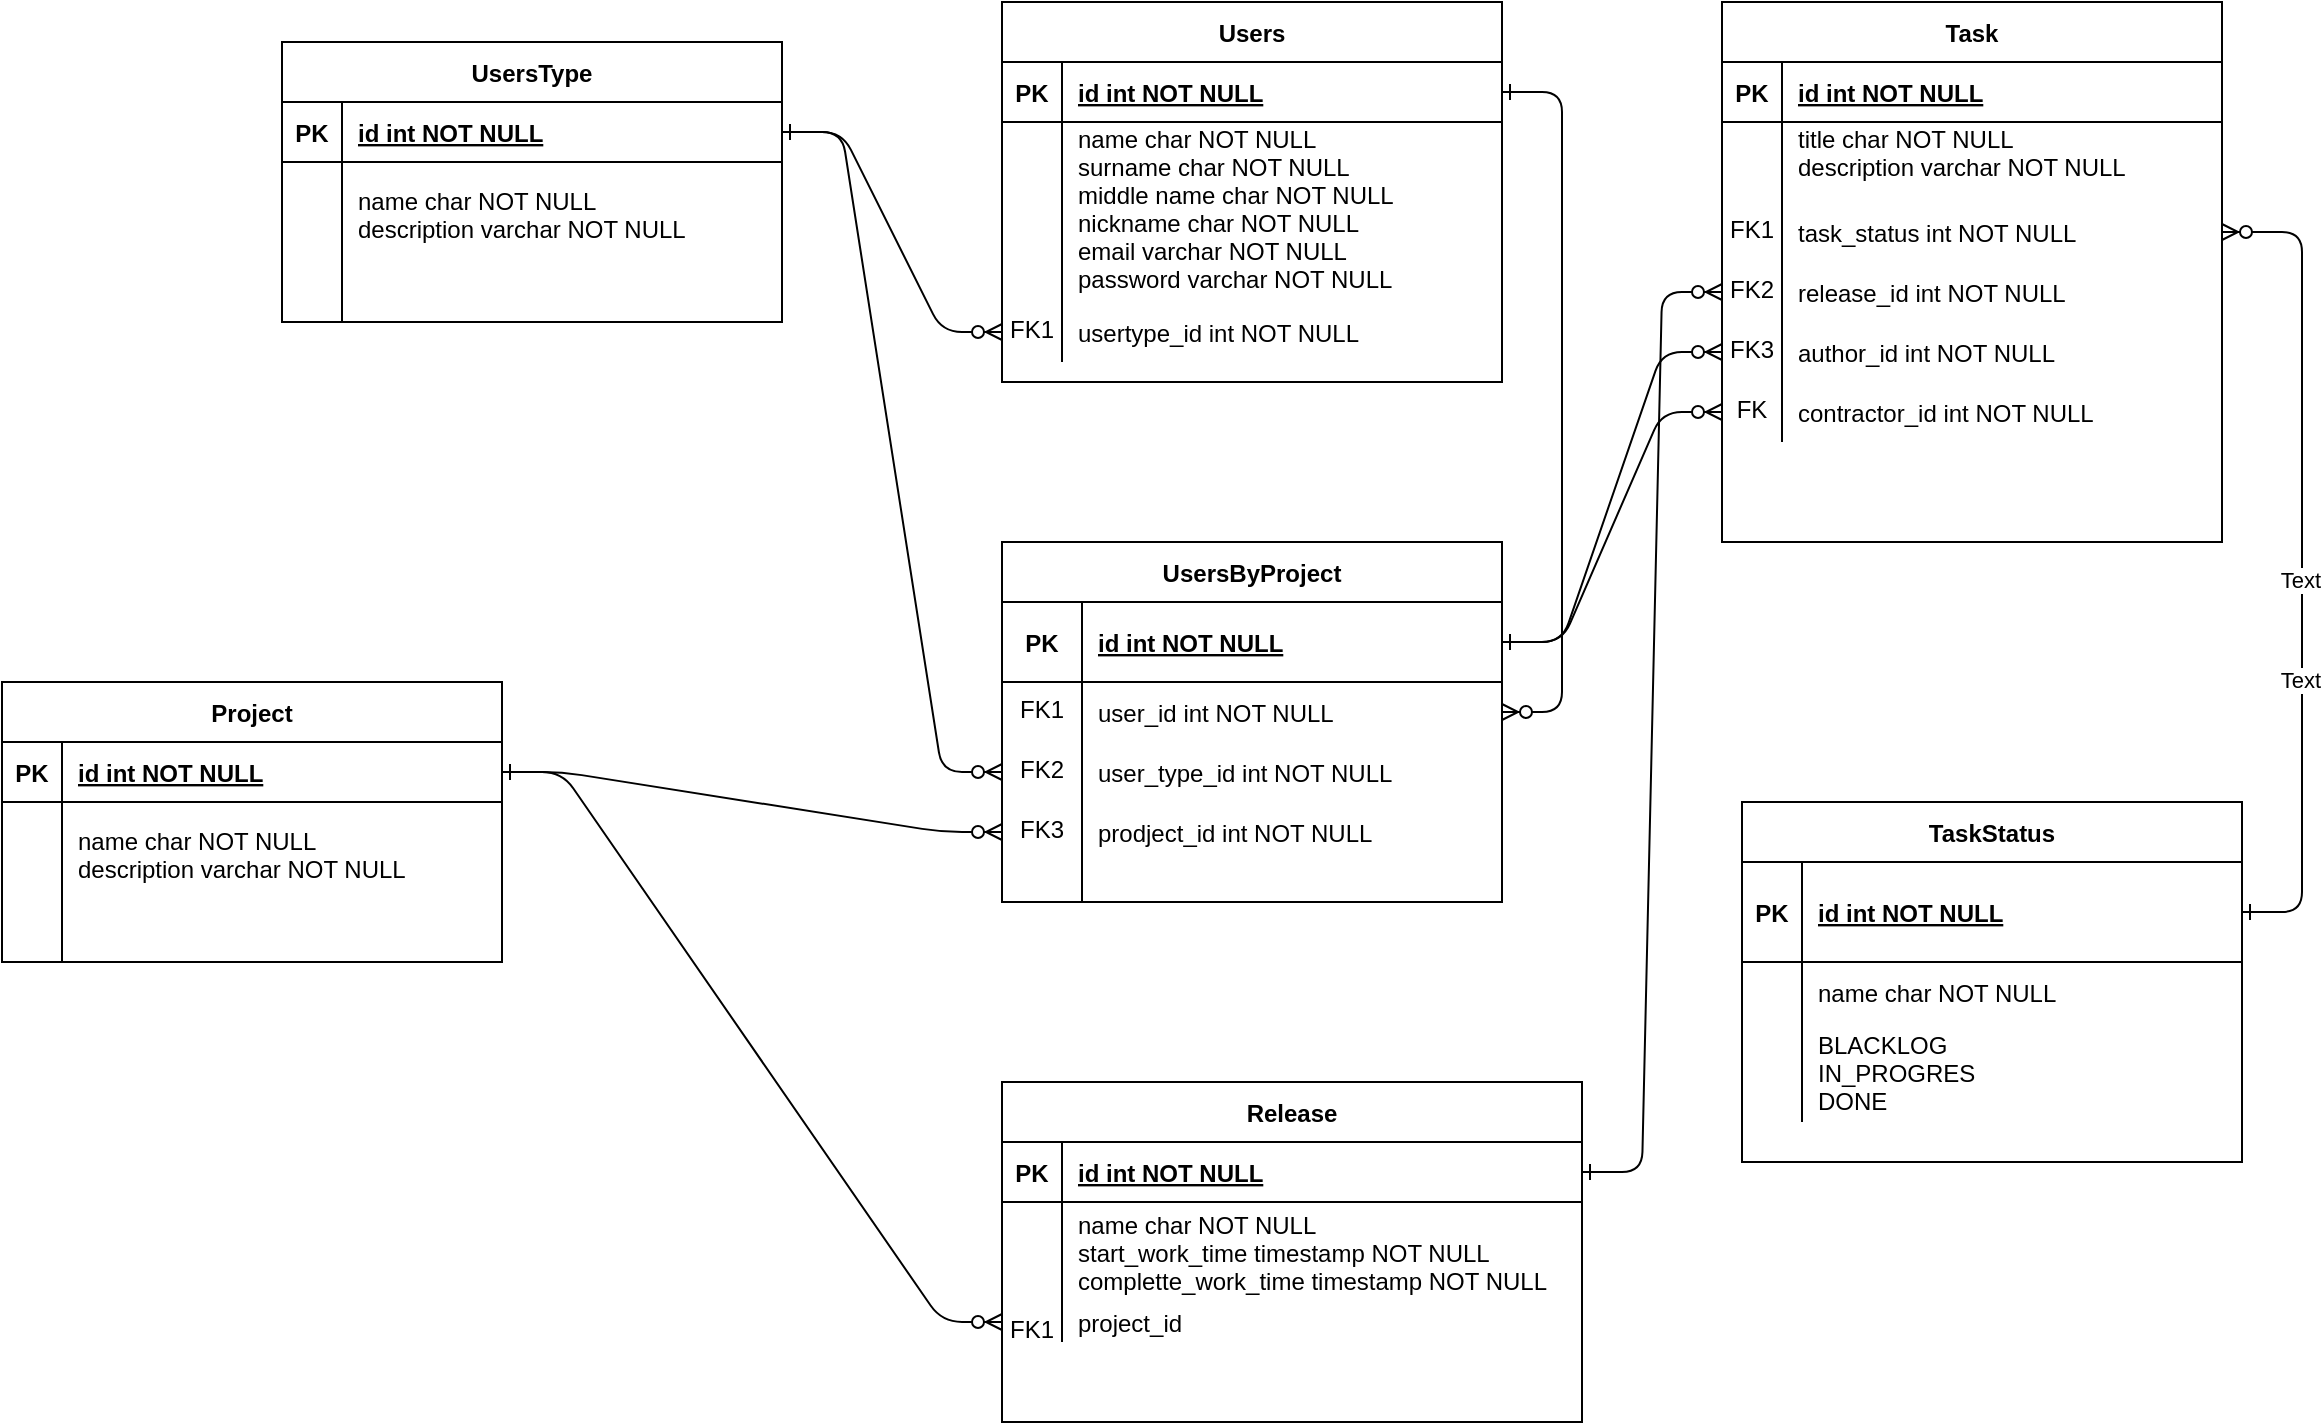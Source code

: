<mxfile version="15.4.0" type="device"><diagram id="R2lEEEUBdFMjLlhIrx00" name="Page-1"><mxGraphModel dx="1936" dy="814" grid="1" gridSize="10" guides="1" tooltips="1" connect="1" arrows="1" fold="1" page="1" pageScale="1" pageWidth="850" pageHeight="1100" math="0" shadow="0" extFonts="Permanent Marker^https://fonts.googleapis.com/css?family=Permanent+Marker"><root><mxCell id="0"/><mxCell id="1" parent="0"/><mxCell id="C-vyLk0tnHw3VtMMgP7b-12" value="" style="edgeStyle=entityRelationEdgeStyle;endArrow=ERzeroToMany;startArrow=ERone;endFill=1;startFill=0;" parent="1" target="gmQIzOulQHNgjFRwPxx8-94" edge="1"><mxGeometry width="100" height="100" relative="1" as="geometry"><mxPoint x="-110" y="705" as="sourcePoint"/><mxPoint x="390" y="730" as="targetPoint"/></mxGeometry></mxCell><mxCell id="C-vyLk0tnHw3VtMMgP7b-2" value="TaskStatus" style="shape=table;startSize=30;container=1;collapsible=1;childLayout=tableLayout;fixedRows=1;rowLines=0;fontStyle=1;align=center;resizeLast=1;" parent="1" vertex="1"><mxGeometry x="510" y="720" width="250" height="180" as="geometry"/></mxCell><mxCell id="C-vyLk0tnHw3VtMMgP7b-3" value="" style="shape=partialRectangle;collapsible=0;dropTarget=0;pointerEvents=0;fillColor=none;points=[[0,0.5],[1,0.5]];portConstraint=eastwest;top=0;left=0;right=0;bottom=1;" parent="C-vyLk0tnHw3VtMMgP7b-2" vertex="1"><mxGeometry y="30" width="250" height="50" as="geometry"/></mxCell><mxCell id="C-vyLk0tnHw3VtMMgP7b-4" value="PK" style="shape=partialRectangle;overflow=hidden;connectable=0;fillColor=none;top=0;left=0;bottom=0;right=0;fontStyle=1;" parent="C-vyLk0tnHw3VtMMgP7b-3" vertex="1"><mxGeometry width="30" height="50" as="geometry"><mxRectangle width="30" height="50" as="alternateBounds"/></mxGeometry></mxCell><mxCell id="C-vyLk0tnHw3VtMMgP7b-5" value="id int NOT NULL " style="shape=partialRectangle;overflow=hidden;connectable=0;fillColor=none;top=0;left=0;bottom=0;right=0;align=left;spacingLeft=6;fontStyle=5;" parent="C-vyLk0tnHw3VtMMgP7b-3" vertex="1"><mxGeometry x="30" width="220" height="50" as="geometry"><mxRectangle width="220" height="50" as="alternateBounds"/></mxGeometry></mxCell><mxCell id="C-vyLk0tnHw3VtMMgP7b-6" value="" style="shape=partialRectangle;collapsible=0;dropTarget=0;pointerEvents=0;fillColor=none;points=[[0,0.5],[1,0.5]];portConstraint=eastwest;top=0;left=0;right=0;bottom=0;" parent="C-vyLk0tnHw3VtMMgP7b-2" vertex="1"><mxGeometry y="80" width="250" height="30" as="geometry"/></mxCell><mxCell id="C-vyLk0tnHw3VtMMgP7b-7" value="" style="shape=partialRectangle;overflow=hidden;connectable=0;fillColor=none;top=0;left=0;bottom=0;right=0;" parent="C-vyLk0tnHw3VtMMgP7b-6" vertex="1"><mxGeometry width="30" height="30" as="geometry"><mxRectangle width="30" height="30" as="alternateBounds"/></mxGeometry></mxCell><mxCell id="C-vyLk0tnHw3VtMMgP7b-8" value="name char NOT NULL" style="shape=partialRectangle;overflow=hidden;connectable=0;fillColor=none;top=0;left=0;bottom=0;right=0;align=left;spacingLeft=6;" parent="C-vyLk0tnHw3VtMMgP7b-6" vertex="1"><mxGeometry x="30" width="220" height="30" as="geometry"><mxRectangle width="220" height="30" as="alternateBounds"/></mxGeometry></mxCell><mxCell id="C-vyLk0tnHw3VtMMgP7b-9" value="" style="shape=partialRectangle;collapsible=0;dropTarget=0;pointerEvents=0;fillColor=none;points=[[0,0.5],[1,0.5]];portConstraint=eastwest;top=0;left=0;right=0;bottom=0;" parent="C-vyLk0tnHw3VtMMgP7b-2" vertex="1"><mxGeometry y="110" width="250" height="50" as="geometry"/></mxCell><mxCell id="C-vyLk0tnHw3VtMMgP7b-10" value="" style="shape=partialRectangle;overflow=hidden;connectable=0;fillColor=none;top=0;left=0;bottom=0;right=0;" parent="C-vyLk0tnHw3VtMMgP7b-9" vertex="1"><mxGeometry width="30" height="50" as="geometry"><mxRectangle width="30" height="50" as="alternateBounds"/></mxGeometry></mxCell><mxCell id="C-vyLk0tnHw3VtMMgP7b-11" value="BLACKLOG&#10;IN_PROGRES&#10;DONE" style="shape=partialRectangle;overflow=hidden;connectable=0;fillColor=none;top=0;left=0;bottom=0;right=0;align=left;spacingLeft=6;" parent="C-vyLk0tnHw3VtMMgP7b-9" vertex="1"><mxGeometry x="30" width="220" height="50" as="geometry"><mxRectangle width="220" height="50" as="alternateBounds"/></mxGeometry></mxCell><mxCell id="C-vyLk0tnHw3VtMMgP7b-23" value="Users" style="shape=table;startSize=30;container=1;collapsible=1;childLayout=tableLayout;fixedRows=1;rowLines=0;fontStyle=1;align=center;resizeLast=1;" parent="1" vertex="1"><mxGeometry x="140" y="320" width="250" height="190" as="geometry"><mxRectangle x="140" y="130" width="70" height="30" as="alternateBounds"/></mxGeometry></mxCell><mxCell id="C-vyLk0tnHw3VtMMgP7b-24" value="" style="shape=partialRectangle;collapsible=0;dropTarget=0;pointerEvents=0;fillColor=none;points=[[0,0.5],[1,0.5]];portConstraint=eastwest;top=0;left=0;right=0;bottom=1;" parent="C-vyLk0tnHw3VtMMgP7b-23" vertex="1"><mxGeometry y="30" width="250" height="30" as="geometry"/></mxCell><mxCell id="C-vyLk0tnHw3VtMMgP7b-25" value="PK" style="shape=partialRectangle;overflow=hidden;connectable=0;fillColor=none;top=0;left=0;bottom=0;right=0;fontStyle=1;" parent="C-vyLk0tnHw3VtMMgP7b-24" vertex="1"><mxGeometry width="30" height="30" as="geometry"><mxRectangle width="30" height="30" as="alternateBounds"/></mxGeometry></mxCell><mxCell id="C-vyLk0tnHw3VtMMgP7b-26" value="id int NOT NULL " style="shape=partialRectangle;overflow=hidden;connectable=0;fillColor=none;top=0;left=0;bottom=0;right=0;align=left;spacingLeft=6;fontStyle=5;" parent="C-vyLk0tnHw3VtMMgP7b-24" vertex="1"><mxGeometry x="30" width="220" height="30" as="geometry"><mxRectangle width="220" height="30" as="alternateBounds"/></mxGeometry></mxCell><mxCell id="C-vyLk0tnHw3VtMMgP7b-27" value="" style="shape=partialRectangle;collapsible=0;dropTarget=0;pointerEvents=0;fillColor=none;points=[[0,0.5],[1,0.5]];portConstraint=eastwest;top=0;left=0;right=0;bottom=0;" parent="C-vyLk0tnHw3VtMMgP7b-23" vertex="1"><mxGeometry y="60" width="250" height="90" as="geometry"/></mxCell><mxCell id="C-vyLk0tnHw3VtMMgP7b-28" value="" style="shape=partialRectangle;overflow=hidden;connectable=0;fillColor=none;top=0;left=0;bottom=0;right=0;" parent="C-vyLk0tnHw3VtMMgP7b-27" vertex="1"><mxGeometry width="30" height="90" as="geometry"><mxRectangle width="30" height="90" as="alternateBounds"/></mxGeometry></mxCell><mxCell id="C-vyLk0tnHw3VtMMgP7b-29" value="name char NOT NULL&#10;surname char NOT NULL&#10;middle name char NOT NULL&#10;nickname char NOT NULL&#10;email varchar NOT NULL&#10;password varchar NOT NULL&#10;" style="shape=partialRectangle;overflow=hidden;connectable=0;fillColor=none;top=0;left=0;bottom=0;right=0;align=left;spacingLeft=6;" parent="C-vyLk0tnHw3VtMMgP7b-27" vertex="1"><mxGeometry x="30" width="220" height="90" as="geometry"><mxRectangle width="220" height="90" as="alternateBounds"/></mxGeometry></mxCell><mxCell id="gmQIzOulQHNgjFRwPxx8-49" style="edgeStyle=orthogonalEdgeStyle;rounded=0;orthogonalLoop=1;jettySize=auto;html=1;exitX=1;exitY=0.5;exitDx=0;exitDy=0;" parent="C-vyLk0tnHw3VtMMgP7b-23" source="C-vyLk0tnHw3VtMMgP7b-24" target="C-vyLk0tnHw3VtMMgP7b-24" edge="1"><mxGeometry relative="1" as="geometry"/></mxCell><mxCell id="gmQIzOulQHNgjFRwPxx8-190" value="" style="shape=partialRectangle;collapsible=0;dropTarget=0;pointerEvents=0;fillColor=none;top=0;left=0;bottom=0;right=0;points=[[0,0.5],[1,0.5]];portConstraint=eastwest;verticalAlign=top;" parent="C-vyLk0tnHw3VtMMgP7b-23" vertex="1"><mxGeometry y="150" width="250" height="30" as="geometry"/></mxCell><mxCell id="gmQIzOulQHNgjFRwPxx8-191" value="FK1" style="shape=partialRectangle;connectable=0;fillColor=none;top=0;left=0;bottom=0;right=0;fontStyle=0;overflow=hidden;verticalAlign=top;" parent="gmQIzOulQHNgjFRwPxx8-190" vertex="1"><mxGeometry width="30" height="30" as="geometry"><mxRectangle width="30" height="30" as="alternateBounds"/></mxGeometry></mxCell><mxCell id="gmQIzOulQHNgjFRwPxx8-192" value="usertype_id int NOT NULL" style="shape=partialRectangle;connectable=0;fillColor=none;top=0;left=0;bottom=0;right=0;align=left;spacingLeft=6;fontStyle=0;overflow=hidden;" parent="gmQIzOulQHNgjFRwPxx8-190" vertex="1"><mxGeometry x="30" width="220" height="30" as="geometry"><mxRectangle width="220" height="30" as="alternateBounds"/></mxGeometry></mxCell><mxCell id="gmQIzOulQHNgjFRwPxx8-7" value="UsersType" style="shape=table;startSize=30;container=1;collapsible=1;childLayout=tableLayout;fixedRows=1;rowLines=0;fontStyle=1;align=center;resizeLast=1;" parent="1" vertex="1"><mxGeometry x="-220" y="340" width="250" height="140" as="geometry"/></mxCell><mxCell id="gmQIzOulQHNgjFRwPxx8-8" value="" style="shape=partialRectangle;collapsible=0;dropTarget=0;pointerEvents=0;fillColor=none;points=[[0,0.5],[1,0.5]];portConstraint=eastwest;top=0;left=0;right=0;bottom=1;" parent="gmQIzOulQHNgjFRwPxx8-7" vertex="1"><mxGeometry y="30" width="250" height="30" as="geometry"/></mxCell><mxCell id="gmQIzOulQHNgjFRwPxx8-9" value="PK" style="shape=partialRectangle;overflow=hidden;connectable=0;fillColor=none;top=0;left=0;bottom=0;right=0;fontStyle=1;" parent="gmQIzOulQHNgjFRwPxx8-8" vertex="1"><mxGeometry width="30" height="30" as="geometry"><mxRectangle width="30" height="30" as="alternateBounds"/></mxGeometry></mxCell><mxCell id="gmQIzOulQHNgjFRwPxx8-10" value="id int NOT NULL " style="shape=partialRectangle;overflow=hidden;connectable=0;fillColor=none;top=0;left=0;bottom=0;right=0;align=left;spacingLeft=6;fontStyle=5;" parent="gmQIzOulQHNgjFRwPxx8-8" vertex="1"><mxGeometry x="30" width="220" height="30" as="geometry"><mxRectangle width="220" height="30" as="alternateBounds"/></mxGeometry></mxCell><mxCell id="gmQIzOulQHNgjFRwPxx8-11" value="" style="shape=partialRectangle;collapsible=0;dropTarget=0;pointerEvents=0;fillColor=none;points=[[0,0.5],[1,0.5]];portConstraint=eastwest;top=0;left=0;right=0;bottom=0;" parent="gmQIzOulQHNgjFRwPxx8-7" vertex="1"><mxGeometry y="60" width="250" height="80" as="geometry"/></mxCell><mxCell id="gmQIzOulQHNgjFRwPxx8-12" value="" style="shape=partialRectangle;overflow=hidden;connectable=0;fillColor=none;top=0;left=0;bottom=0;right=0;" parent="gmQIzOulQHNgjFRwPxx8-11" vertex="1"><mxGeometry width="30" height="80" as="geometry"><mxRectangle width="30" height="80" as="alternateBounds"/></mxGeometry></mxCell><mxCell id="gmQIzOulQHNgjFRwPxx8-13" value="name char NOT NULL&#10;description varchar NOT NULL&#10;&#10;" style="shape=partialRectangle;overflow=hidden;connectable=0;fillColor=none;top=0;left=0;bottom=0;right=0;align=left;spacingLeft=6;" parent="gmQIzOulQHNgjFRwPxx8-11" vertex="1"><mxGeometry x="30" width="220" height="80" as="geometry"><mxRectangle width="220" height="80" as="alternateBounds"/></mxGeometry></mxCell><mxCell id="gmQIzOulQHNgjFRwPxx8-14" value="UsersByProject" style="shape=table;startSize=30;container=1;collapsible=1;childLayout=tableLayout;fixedRows=1;rowLines=0;fontStyle=1;align=center;resizeLast=1;" parent="1" vertex="1"><mxGeometry x="140" y="590" width="250" height="180" as="geometry"/></mxCell><mxCell id="gmQIzOulQHNgjFRwPxx8-15" value="" style="shape=partialRectangle;collapsible=0;dropTarget=0;pointerEvents=0;fillColor=none;points=[[0,0.5],[1,0.5]];portConstraint=eastwest;top=0;left=0;right=0;bottom=1;" parent="gmQIzOulQHNgjFRwPxx8-14" vertex="1"><mxGeometry y="30" width="250" height="40" as="geometry"/></mxCell><mxCell id="gmQIzOulQHNgjFRwPxx8-16" value="PK" style="shape=partialRectangle;overflow=hidden;connectable=0;fillColor=none;top=0;left=0;bottom=0;right=0;fontStyle=1;" parent="gmQIzOulQHNgjFRwPxx8-15" vertex="1"><mxGeometry width="40" height="40" as="geometry"><mxRectangle width="40" height="40" as="alternateBounds"/></mxGeometry></mxCell><mxCell id="gmQIzOulQHNgjFRwPxx8-17" value="id int NOT NULL " style="shape=partialRectangle;overflow=hidden;connectable=0;fillColor=none;top=0;left=0;bottom=0;right=0;align=left;spacingLeft=6;fontStyle=5;" parent="gmQIzOulQHNgjFRwPxx8-15" vertex="1"><mxGeometry x="40" width="210" height="40" as="geometry"><mxRectangle width="210" height="40" as="alternateBounds"/></mxGeometry></mxCell><mxCell id="gmQIzOulQHNgjFRwPxx8-98" value="" style="shape=partialRectangle;collapsible=0;dropTarget=0;pointerEvents=0;fillColor=none;top=0;left=0;bottom=0;right=0;points=[[0,0.5],[1,0.5]];portConstraint=eastwest;verticalAlign=top;" parent="gmQIzOulQHNgjFRwPxx8-14" vertex="1"><mxGeometry y="70" width="250" height="30" as="geometry"/></mxCell><mxCell id="gmQIzOulQHNgjFRwPxx8-99" value="FK1" style="shape=partialRectangle;connectable=0;fillColor=none;top=0;left=0;bottom=0;right=0;fontStyle=0;overflow=hidden;verticalAlign=top;" parent="gmQIzOulQHNgjFRwPxx8-98" vertex="1"><mxGeometry width="40" height="30" as="geometry"><mxRectangle width="40" height="30" as="alternateBounds"/></mxGeometry></mxCell><mxCell id="gmQIzOulQHNgjFRwPxx8-100" value="user_id int NOT NULL" style="shape=partialRectangle;connectable=0;fillColor=none;top=0;left=0;bottom=0;right=0;align=left;spacingLeft=6;fontStyle=0;overflow=hidden;" parent="gmQIzOulQHNgjFRwPxx8-98" vertex="1"><mxGeometry x="40" width="210" height="30" as="geometry"><mxRectangle width="210" height="30" as="alternateBounds"/></mxGeometry></mxCell><mxCell id="gmQIzOulQHNgjFRwPxx8-90" value="" style="shape=partialRectangle;collapsible=0;dropTarget=0;pointerEvents=0;fillColor=none;top=0;left=0;bottom=0;right=0;points=[[0,0.5],[1,0.5]];portConstraint=eastwest;verticalAlign=top;" parent="gmQIzOulQHNgjFRwPxx8-14" vertex="1"><mxGeometry y="100" width="250" height="30" as="geometry"/></mxCell><mxCell id="gmQIzOulQHNgjFRwPxx8-91" value="FK2" style="shape=partialRectangle;connectable=0;fillColor=none;top=0;left=0;bottom=0;right=0;fontStyle=0;overflow=hidden;verticalAlign=top;" parent="gmQIzOulQHNgjFRwPxx8-90" vertex="1"><mxGeometry width="40" height="30" as="geometry"><mxRectangle width="40" height="30" as="alternateBounds"/></mxGeometry></mxCell><mxCell id="gmQIzOulQHNgjFRwPxx8-92" value="user_type_id int NOT NULL" style="shape=partialRectangle;connectable=0;fillColor=none;top=0;left=0;bottom=0;right=0;align=left;spacingLeft=6;fontStyle=0;overflow=hidden;" parent="gmQIzOulQHNgjFRwPxx8-90" vertex="1"><mxGeometry x="40" width="210" height="30" as="geometry"><mxRectangle width="210" height="30" as="alternateBounds"/></mxGeometry></mxCell><mxCell id="gmQIzOulQHNgjFRwPxx8-94" value="" style="shape=partialRectangle;collapsible=0;dropTarget=0;pointerEvents=0;fillColor=none;top=0;left=0;bottom=0;right=0;points=[[0,0.5],[1,0.5]];portConstraint=eastwest;verticalAlign=top;" parent="gmQIzOulQHNgjFRwPxx8-14" vertex="1"><mxGeometry y="130" width="250" height="30" as="geometry"/></mxCell><mxCell id="gmQIzOulQHNgjFRwPxx8-95" value="FK3" style="shape=partialRectangle;connectable=0;fillColor=none;top=0;left=0;bottom=0;right=0;fontStyle=0;overflow=hidden;verticalAlign=top;" parent="gmQIzOulQHNgjFRwPxx8-94" vertex="1"><mxGeometry width="40" height="30" as="geometry"><mxRectangle width="40" height="30" as="alternateBounds"/></mxGeometry></mxCell><mxCell id="gmQIzOulQHNgjFRwPxx8-96" value="prodject_id int NOT NULL" style="shape=partialRectangle;connectable=0;fillColor=none;top=0;left=0;bottom=0;right=0;align=left;spacingLeft=6;fontStyle=0;overflow=hidden;" parent="gmQIzOulQHNgjFRwPxx8-94" vertex="1"><mxGeometry x="40" width="210" height="30" as="geometry"><mxRectangle width="210" height="30" as="alternateBounds"/></mxGeometry></mxCell><mxCell id="gmQIzOulQHNgjFRwPxx8-18" value="" style="shape=partialRectangle;collapsible=0;dropTarget=0;pointerEvents=0;fillColor=none;points=[[0,0.5],[1,0.5]];portConstraint=eastwest;top=0;left=0;right=0;bottom=0;" parent="gmQIzOulQHNgjFRwPxx8-14" vertex="1"><mxGeometry y="160" width="250" height="20" as="geometry"/></mxCell><mxCell id="gmQIzOulQHNgjFRwPxx8-19" value="" style="shape=partialRectangle;overflow=hidden;connectable=0;fillColor=none;top=0;left=0;bottom=0;right=0;verticalAlign=top;" parent="gmQIzOulQHNgjFRwPxx8-18" vertex="1"><mxGeometry width="40" height="20" as="geometry"><mxRectangle width="40" height="20" as="alternateBounds"/></mxGeometry></mxCell><mxCell id="gmQIzOulQHNgjFRwPxx8-20" value="" style="shape=partialRectangle;overflow=hidden;connectable=0;fillColor=none;top=0;left=0;bottom=0;right=0;align=left;spacingLeft=6;verticalAlign=top;" parent="gmQIzOulQHNgjFRwPxx8-18" vertex="1"><mxGeometry x="40" width="210" height="20" as="geometry"><mxRectangle width="210" height="20" as="alternateBounds"/></mxGeometry></mxCell><mxCell id="gmQIzOulQHNgjFRwPxx8-197" style="edgeStyle=elbowEdgeStyle;rounded=0;orthogonalLoop=1;jettySize=auto;elbow=vertical;html=1;exitX=1;exitY=0.5;exitDx=0;exitDy=0;verticalAlign=top;" parent="gmQIzOulQHNgjFRwPxx8-14" source="gmQIzOulQHNgjFRwPxx8-94" target="gmQIzOulQHNgjFRwPxx8-94" edge="1"><mxGeometry relative="1" as="geometry"/></mxCell><mxCell id="gmQIzOulQHNgjFRwPxx8-110" value="Project" style="shape=table;startSize=30;container=1;collapsible=1;childLayout=tableLayout;fixedRows=1;rowLines=0;fontStyle=1;align=center;resizeLast=1;" parent="1" vertex="1"><mxGeometry x="-360" y="660" width="250" height="140" as="geometry"/></mxCell><mxCell id="gmQIzOulQHNgjFRwPxx8-111" value="" style="shape=partialRectangle;collapsible=0;dropTarget=0;pointerEvents=0;fillColor=none;points=[[0,0.5],[1,0.5]];portConstraint=eastwest;top=0;left=0;right=0;bottom=1;" parent="gmQIzOulQHNgjFRwPxx8-110" vertex="1"><mxGeometry y="30" width="250" height="30" as="geometry"/></mxCell><mxCell id="gmQIzOulQHNgjFRwPxx8-112" value="PK" style="shape=partialRectangle;overflow=hidden;connectable=0;fillColor=none;top=0;left=0;bottom=0;right=0;fontStyle=1;" parent="gmQIzOulQHNgjFRwPxx8-111" vertex="1"><mxGeometry width="30" height="30" as="geometry"><mxRectangle width="30" height="30" as="alternateBounds"/></mxGeometry></mxCell><mxCell id="gmQIzOulQHNgjFRwPxx8-113" value="id int NOT NULL " style="shape=partialRectangle;overflow=hidden;connectable=0;fillColor=none;top=0;left=0;bottom=0;right=0;align=left;spacingLeft=6;fontStyle=5;" parent="gmQIzOulQHNgjFRwPxx8-111" vertex="1"><mxGeometry x="30" width="220" height="30" as="geometry"><mxRectangle width="220" height="30" as="alternateBounds"/></mxGeometry></mxCell><mxCell id="gmQIzOulQHNgjFRwPxx8-114" value="" style="shape=partialRectangle;collapsible=0;dropTarget=0;pointerEvents=0;fillColor=none;points=[[0,0.5],[1,0.5]];portConstraint=eastwest;top=0;left=0;right=0;bottom=0;" parent="gmQIzOulQHNgjFRwPxx8-110" vertex="1"><mxGeometry y="60" width="250" height="80" as="geometry"/></mxCell><mxCell id="gmQIzOulQHNgjFRwPxx8-115" value="" style="shape=partialRectangle;overflow=hidden;connectable=0;fillColor=none;top=0;left=0;bottom=0;right=0;" parent="gmQIzOulQHNgjFRwPxx8-114" vertex="1"><mxGeometry width="30" height="80" as="geometry"><mxRectangle width="30" height="80" as="alternateBounds"/></mxGeometry></mxCell><mxCell id="gmQIzOulQHNgjFRwPxx8-116" value="name char NOT NULL&#10;description varchar NOT NULL&#10;&#10;" style="shape=partialRectangle;overflow=hidden;connectable=0;fillColor=none;top=0;left=0;bottom=0;right=0;align=left;spacingLeft=6;" parent="gmQIzOulQHNgjFRwPxx8-114" vertex="1"><mxGeometry x="30" width="220" height="80" as="geometry"><mxRectangle width="220" height="80" as="alternateBounds"/></mxGeometry></mxCell><mxCell id="gmQIzOulQHNgjFRwPxx8-129" value="" style="edgeStyle=entityRelationEdgeStyle;endArrow=ERzeroToMany;startArrow=ERone;endFill=1;startFill=0;" parent="1" source="gmQIzOulQHNgjFRwPxx8-8" target="gmQIzOulQHNgjFRwPxx8-90" edge="1"><mxGeometry width="100" height="100" relative="1" as="geometry"><mxPoint x="410" y="430" as="sourcePoint"/><mxPoint x="350" y="705" as="targetPoint"/></mxGeometry></mxCell><mxCell id="gmQIzOulQHNgjFRwPxx8-134" value="" style="edgeStyle=entityRelationEdgeStyle;endArrow=ERzeroToMany;startArrow=ERone;endFill=1;startFill=0;exitX=1;exitY=0.5;exitDx=0;exitDy=0;entryX=1;entryY=0.5;entryDx=0;entryDy=0;" parent="1" source="C-vyLk0tnHw3VtMMgP7b-24" target="gmQIzOulQHNgjFRwPxx8-98" edge="1"><mxGeometry width="100" height="100" relative="1" as="geometry"><mxPoint x="700" y="540" as="sourcePoint"/><mxPoint x="550" y="590" as="targetPoint"/></mxGeometry></mxCell><mxCell id="gmQIzOulQHNgjFRwPxx8-142" value="Release" style="shape=table;startSize=30;container=1;collapsible=1;childLayout=tableLayout;fixedRows=1;rowLines=0;fontStyle=1;align=center;resizeLast=1;" parent="1" vertex="1"><mxGeometry x="140" y="860" width="290" height="170" as="geometry"/></mxCell><mxCell id="gmQIzOulQHNgjFRwPxx8-143" value="" style="shape=partialRectangle;collapsible=0;dropTarget=0;pointerEvents=0;fillColor=none;points=[[0,0.5],[1,0.5]];portConstraint=eastwest;top=0;left=0;right=0;bottom=1;" parent="gmQIzOulQHNgjFRwPxx8-142" vertex="1"><mxGeometry y="30" width="290" height="30" as="geometry"/></mxCell><mxCell id="gmQIzOulQHNgjFRwPxx8-144" value="PK" style="shape=partialRectangle;overflow=hidden;connectable=0;fillColor=none;top=0;left=0;bottom=0;right=0;fontStyle=1;" parent="gmQIzOulQHNgjFRwPxx8-143" vertex="1"><mxGeometry width="30" height="30" as="geometry"><mxRectangle width="30" height="30" as="alternateBounds"/></mxGeometry></mxCell><mxCell id="gmQIzOulQHNgjFRwPxx8-145" value="id int NOT NULL " style="shape=partialRectangle;overflow=hidden;connectable=0;fillColor=none;top=0;left=0;bottom=0;right=0;align=left;spacingLeft=6;fontStyle=5;" parent="gmQIzOulQHNgjFRwPxx8-143" vertex="1"><mxGeometry x="30" width="260" height="30" as="geometry"><mxRectangle width="260" height="30" as="alternateBounds"/></mxGeometry></mxCell><mxCell id="gmQIzOulQHNgjFRwPxx8-146" value="" style="shape=partialRectangle;collapsible=0;dropTarget=0;pointerEvents=0;fillColor=none;points=[[0,0.5],[1,0.5]];portConstraint=eastwest;top=0;left=0;right=0;bottom=0;" parent="gmQIzOulQHNgjFRwPxx8-142" vertex="1"><mxGeometry y="60" width="290" height="50" as="geometry"/></mxCell><mxCell id="gmQIzOulQHNgjFRwPxx8-147" value="" style="shape=partialRectangle;overflow=hidden;connectable=0;fillColor=none;top=0;left=0;bottom=0;right=0;" parent="gmQIzOulQHNgjFRwPxx8-146" vertex="1"><mxGeometry width="30" height="50" as="geometry"><mxRectangle width="30" height="50" as="alternateBounds"/></mxGeometry></mxCell><mxCell id="gmQIzOulQHNgjFRwPxx8-148" value="name char NOT NULL&#10;start_work_time timestamp NOT NULL&#10;complette_work_time timestamp NOT NULL" style="shape=partialRectangle;overflow=hidden;connectable=0;fillColor=none;top=0;left=0;bottom=0;right=0;align=left;spacingLeft=6;" parent="gmQIzOulQHNgjFRwPxx8-146" vertex="1"><mxGeometry x="30" width="260" height="50" as="geometry"><mxRectangle width="260" height="50" as="alternateBounds"/></mxGeometry></mxCell><mxCell id="gmQIzOulQHNgjFRwPxx8-150" value="" style="shape=partialRectangle;collapsible=0;dropTarget=0;pointerEvents=0;fillColor=none;top=0;left=0;bottom=0;right=0;points=[[0,0.5],[1,0.5]];portConstraint=eastwest;verticalAlign=top;" parent="gmQIzOulQHNgjFRwPxx8-142" vertex="1"><mxGeometry y="110" width="290" height="20" as="geometry"/></mxCell><mxCell id="gmQIzOulQHNgjFRwPxx8-151" value="FK1" style="shape=partialRectangle;connectable=0;fillColor=none;top=0;left=0;bottom=0;right=0;fontStyle=0;overflow=hidden;verticalAlign=top;" parent="gmQIzOulQHNgjFRwPxx8-150" vertex="1"><mxGeometry width="30" height="20" as="geometry"><mxRectangle width="30" height="20" as="alternateBounds"/></mxGeometry></mxCell><mxCell id="gmQIzOulQHNgjFRwPxx8-152" value="project_id" style="shape=partialRectangle;connectable=0;fillColor=none;top=0;left=0;bottom=0;right=0;align=left;spacingLeft=6;fontStyle=0;overflow=hidden;" parent="gmQIzOulQHNgjFRwPxx8-150" vertex="1"><mxGeometry x="30" width="260" height="20" as="geometry"><mxRectangle width="260" height="20" as="alternateBounds"/></mxGeometry></mxCell><mxCell id="gmQIzOulQHNgjFRwPxx8-153" value="" style="edgeStyle=entityRelationEdgeStyle;endArrow=ERzeroToMany;startArrow=ERone;endFill=1;startFill=0;" parent="1" target="gmQIzOulQHNgjFRwPxx8-150" edge="1"><mxGeometry width="100" height="100" relative="1" as="geometry"><mxPoint x="-110" y="705" as="sourcePoint"/><mxPoint x="380" y="980" as="targetPoint"/></mxGeometry></mxCell><mxCell id="gmQIzOulQHNgjFRwPxx8-157" value="Task" style="shape=table;startSize=30;container=1;collapsible=1;childLayout=tableLayout;fixedRows=1;rowLines=0;fontStyle=1;align=center;resizeLast=1;" parent="1" vertex="1"><mxGeometry x="500" y="320" width="250" height="270" as="geometry"><mxRectangle x="140" y="130" width="70" height="30" as="alternateBounds"/></mxGeometry></mxCell><mxCell id="gmQIzOulQHNgjFRwPxx8-158" value="" style="shape=partialRectangle;collapsible=0;dropTarget=0;pointerEvents=0;fillColor=none;points=[[0,0.5],[1,0.5]];portConstraint=eastwest;top=0;left=0;right=0;bottom=1;" parent="gmQIzOulQHNgjFRwPxx8-157" vertex="1"><mxGeometry y="30" width="250" height="30" as="geometry"/></mxCell><mxCell id="gmQIzOulQHNgjFRwPxx8-159" value="PK" style="shape=partialRectangle;overflow=hidden;connectable=0;fillColor=none;top=0;left=0;bottom=0;right=0;fontStyle=1;" parent="gmQIzOulQHNgjFRwPxx8-158" vertex="1"><mxGeometry width="30" height="30" as="geometry"><mxRectangle width="30" height="30" as="alternateBounds"/></mxGeometry></mxCell><mxCell id="gmQIzOulQHNgjFRwPxx8-160" value="id int NOT NULL " style="shape=partialRectangle;overflow=hidden;connectable=0;fillColor=none;top=0;left=0;bottom=0;right=0;align=left;spacingLeft=6;fontStyle=5;" parent="gmQIzOulQHNgjFRwPxx8-158" vertex="1"><mxGeometry x="30" width="220" height="30" as="geometry"><mxRectangle width="220" height="30" as="alternateBounds"/></mxGeometry></mxCell><mxCell id="gmQIzOulQHNgjFRwPxx8-164" style="edgeStyle=orthogonalEdgeStyle;rounded=0;orthogonalLoop=1;jettySize=auto;html=1;exitX=1;exitY=0.5;exitDx=0;exitDy=0;" parent="gmQIzOulQHNgjFRwPxx8-157" source="gmQIzOulQHNgjFRwPxx8-158" target="gmQIzOulQHNgjFRwPxx8-158" edge="1"><mxGeometry relative="1" as="geometry"/></mxCell><mxCell id="gmQIzOulQHNgjFRwPxx8-161" value="" style="shape=partialRectangle;collapsible=0;dropTarget=0;pointerEvents=0;fillColor=none;points=[[0,0.5],[1,0.5]];portConstraint=eastwest;top=0;left=0;right=0;bottom=0;" parent="gmQIzOulQHNgjFRwPxx8-157" vertex="1"><mxGeometry y="60" width="250" height="40" as="geometry"/></mxCell><mxCell id="gmQIzOulQHNgjFRwPxx8-162" value="" style="shape=partialRectangle;overflow=hidden;connectable=0;fillColor=none;top=0;left=0;bottom=0;right=0;" parent="gmQIzOulQHNgjFRwPxx8-161" vertex="1"><mxGeometry width="30" height="40" as="geometry"><mxRectangle width="30" height="40" as="alternateBounds"/></mxGeometry></mxCell><mxCell id="gmQIzOulQHNgjFRwPxx8-163" value="title char NOT NULL&#10;description varchar NOT NULL&#10;" style="shape=partialRectangle;overflow=hidden;connectable=0;fillColor=none;top=0;left=0;bottom=0;right=0;align=left;spacingLeft=6;" parent="gmQIzOulQHNgjFRwPxx8-161" vertex="1"><mxGeometry x="30" width="220" height="40" as="geometry"><mxRectangle width="220" height="40" as="alternateBounds"/></mxGeometry></mxCell><mxCell id="gmQIzOulQHNgjFRwPxx8-166" value="" style="shape=partialRectangle;collapsible=0;dropTarget=0;pointerEvents=0;fillColor=none;top=0;left=0;bottom=0;right=0;points=[[0,0.5],[1,0.5]];portConstraint=eastwest;verticalAlign=top;" parent="gmQIzOulQHNgjFRwPxx8-157" vertex="1"><mxGeometry y="100" width="250" height="30" as="geometry"/></mxCell><mxCell id="gmQIzOulQHNgjFRwPxx8-167" value="FK1" style="shape=partialRectangle;connectable=0;fillColor=none;top=0;left=0;bottom=0;right=0;fontStyle=0;overflow=hidden;verticalAlign=top;" parent="gmQIzOulQHNgjFRwPxx8-166" vertex="1"><mxGeometry width="30" height="30" as="geometry"><mxRectangle width="30" height="30" as="alternateBounds"/></mxGeometry></mxCell><mxCell id="gmQIzOulQHNgjFRwPxx8-168" value="task_status int NOT NULL" style="shape=partialRectangle;connectable=0;fillColor=none;top=0;left=0;bottom=0;right=0;align=left;spacingLeft=6;fontStyle=0;overflow=hidden;" parent="gmQIzOulQHNgjFRwPxx8-166" vertex="1"><mxGeometry x="30" width="220" height="30" as="geometry"><mxRectangle width="220" height="30" as="alternateBounds"/></mxGeometry></mxCell><mxCell id="gmQIzOulQHNgjFRwPxx8-178" value="" style="shape=partialRectangle;collapsible=0;dropTarget=0;pointerEvents=0;fillColor=none;top=0;left=0;bottom=0;right=0;points=[[0,0.5],[1,0.5]];portConstraint=eastwest;verticalAlign=top;" parent="gmQIzOulQHNgjFRwPxx8-157" vertex="1"><mxGeometry y="130" width="250" height="30" as="geometry"/></mxCell><mxCell id="gmQIzOulQHNgjFRwPxx8-179" value="FK2" style="shape=partialRectangle;connectable=0;fillColor=none;top=0;left=0;bottom=0;right=0;fontStyle=0;overflow=hidden;verticalAlign=top;" parent="gmQIzOulQHNgjFRwPxx8-178" vertex="1"><mxGeometry width="30" height="30" as="geometry"><mxRectangle width="30" height="30" as="alternateBounds"/></mxGeometry></mxCell><mxCell id="gmQIzOulQHNgjFRwPxx8-180" value="release_id int NOT NULL" style="shape=partialRectangle;connectable=0;fillColor=none;top=0;left=0;bottom=0;right=0;align=left;spacingLeft=6;fontStyle=0;overflow=hidden;" parent="gmQIzOulQHNgjFRwPxx8-178" vertex="1"><mxGeometry x="30" width="220" height="30" as="geometry"><mxRectangle width="220" height="30" as="alternateBounds"/></mxGeometry></mxCell><mxCell id="gmQIzOulQHNgjFRwPxx8-203" value="" style="shape=partialRectangle;collapsible=0;dropTarget=0;pointerEvents=0;fillColor=none;top=0;left=0;bottom=0;right=0;points=[[0,0.5],[1,0.5]];portConstraint=eastwest;verticalAlign=top;" parent="gmQIzOulQHNgjFRwPxx8-157" vertex="1"><mxGeometry y="160" width="250" height="30" as="geometry"/></mxCell><mxCell id="gmQIzOulQHNgjFRwPxx8-204" value="FK3" style="shape=partialRectangle;connectable=0;fillColor=none;top=0;left=0;bottom=0;right=0;fontStyle=0;overflow=hidden;verticalAlign=top;" parent="gmQIzOulQHNgjFRwPxx8-203" vertex="1"><mxGeometry width="30" height="30" as="geometry"><mxRectangle width="30" height="30" as="alternateBounds"/></mxGeometry></mxCell><mxCell id="gmQIzOulQHNgjFRwPxx8-205" value="author_id int NOT NULL" style="shape=partialRectangle;connectable=0;fillColor=none;top=0;left=0;bottom=0;right=0;align=left;spacingLeft=6;fontStyle=0;overflow=hidden;" parent="gmQIzOulQHNgjFRwPxx8-203" vertex="1"><mxGeometry x="30" width="220" height="30" as="geometry"><mxRectangle width="220" height="30" as="alternateBounds"/></mxGeometry></mxCell><mxCell id="gmQIzOulQHNgjFRwPxx8-211" value="" style="shape=partialRectangle;collapsible=0;dropTarget=0;pointerEvents=0;fillColor=none;top=0;left=0;bottom=0;right=0;points=[[0,0.5],[1,0.5]];portConstraint=eastwest;verticalAlign=top;" parent="gmQIzOulQHNgjFRwPxx8-157" vertex="1"><mxGeometry y="190" width="250" height="30" as="geometry"/></mxCell><mxCell id="gmQIzOulQHNgjFRwPxx8-212" value="FK" style="shape=partialRectangle;connectable=0;fillColor=none;top=0;left=0;bottom=0;right=0;fontStyle=0;overflow=hidden;verticalAlign=top;" parent="gmQIzOulQHNgjFRwPxx8-211" vertex="1"><mxGeometry width="30" height="30" as="geometry"><mxRectangle width="30" height="30" as="alternateBounds"/></mxGeometry></mxCell><mxCell id="gmQIzOulQHNgjFRwPxx8-213" value="contractor_id int NOT NULL" style="shape=partialRectangle;connectable=0;fillColor=none;top=0;left=0;bottom=0;right=0;align=left;spacingLeft=6;fontStyle=0;overflow=hidden;" parent="gmQIzOulQHNgjFRwPxx8-211" vertex="1"><mxGeometry x="30" width="220" height="30" as="geometry"><mxRectangle width="220" height="30" as="alternateBounds"/></mxGeometry></mxCell><mxCell id="gmQIzOulQHNgjFRwPxx8-174" value="" style="edgeStyle=entityRelationEdgeStyle;endArrow=ERzeroToMany;startArrow=ERone;endFill=1;startFill=0;" parent="1" target="gmQIzOulQHNgjFRwPxx8-166" edge="1"><mxGeometry width="100" height="100" relative="1" as="geometry"><mxPoint x="760" y="775" as="sourcePoint"/><mxPoint x="750" y="940" as="targetPoint"/></mxGeometry></mxCell><mxCell id="gmQIzOulQHNgjFRwPxx8-198" value="Text" style="edgeLabel;html=1;align=center;verticalAlign=middle;resizable=0;points=[];" parent="gmQIzOulQHNgjFRwPxx8-174" vertex="1" connectable="0"><mxGeometry x="-0.043" y="1" relative="1" as="geometry"><mxPoint as="offset"/></mxGeometry></mxCell><mxCell id="gmQIzOulQHNgjFRwPxx8-206" value="Text" style="edgeLabel;html=1;align=center;verticalAlign=middle;resizable=0;points=[];" parent="gmQIzOulQHNgjFRwPxx8-174" vertex="1" connectable="0"><mxGeometry x="-0.286" y="1" relative="1" as="geometry"><mxPoint as="offset"/></mxGeometry></mxCell><mxCell id="gmQIzOulQHNgjFRwPxx8-193" value="" style="edgeStyle=entityRelationEdgeStyle;endArrow=ERzeroToMany;startArrow=ERone;endFill=1;startFill=0;" parent="1" source="gmQIzOulQHNgjFRwPxx8-8" target="gmQIzOulQHNgjFRwPxx8-190" edge="1"><mxGeometry width="100" height="100" relative="1" as="geometry"><mxPoint x="910" y="580" as="sourcePoint"/><mxPoint x="860" y="960" as="targetPoint"/></mxGeometry></mxCell><mxCell id="gmQIzOulQHNgjFRwPxx8-199" value="" style="edgeStyle=entityRelationEdgeStyle;endArrow=ERzeroToMany;startArrow=ERone;endFill=1;startFill=0;exitX=1;exitY=0.5;exitDx=0;exitDy=0;entryX=0;entryY=0.5;entryDx=0;entryDy=0;" parent="1" source="gmQIzOulQHNgjFRwPxx8-143" target="gmQIzOulQHNgjFRwPxx8-178" edge="1"><mxGeometry width="100" height="100" relative="1" as="geometry"><mxPoint x="430" y="920" as="sourcePoint"/><mxPoint x="630" y="850" as="targetPoint"/></mxGeometry></mxCell><mxCell id="gmQIzOulQHNgjFRwPxx8-207" value="" style="edgeStyle=entityRelationEdgeStyle;endArrow=ERzeroToMany;startArrow=ERone;endFill=1;startFill=0;entryX=0;entryY=0.5;entryDx=0;entryDy=0;" parent="1" target="gmQIzOulQHNgjFRwPxx8-203" edge="1"><mxGeometry width="100" height="100" relative="1" as="geometry"><mxPoint x="390" y="640" as="sourcePoint"/><mxPoint x="370" y="745" as="targetPoint"/></mxGeometry></mxCell><mxCell id="gmQIzOulQHNgjFRwPxx8-217" value="" style="edgeStyle=entityRelationEdgeStyle;endArrow=ERzeroToMany;startArrow=ERone;endFill=1;startFill=0;exitX=1;exitY=0.5;exitDx=0;exitDy=0;" parent="1" source="gmQIzOulQHNgjFRwPxx8-15" target="gmQIzOulQHNgjFRwPxx8-211" edge="1"><mxGeometry width="100" height="100" relative="1" as="geometry"><mxPoint x="390" y="370" as="sourcePoint"/><mxPoint x="730" y="900" as="targetPoint"/></mxGeometry></mxCell></root></mxGraphModel></diagram></mxfile>